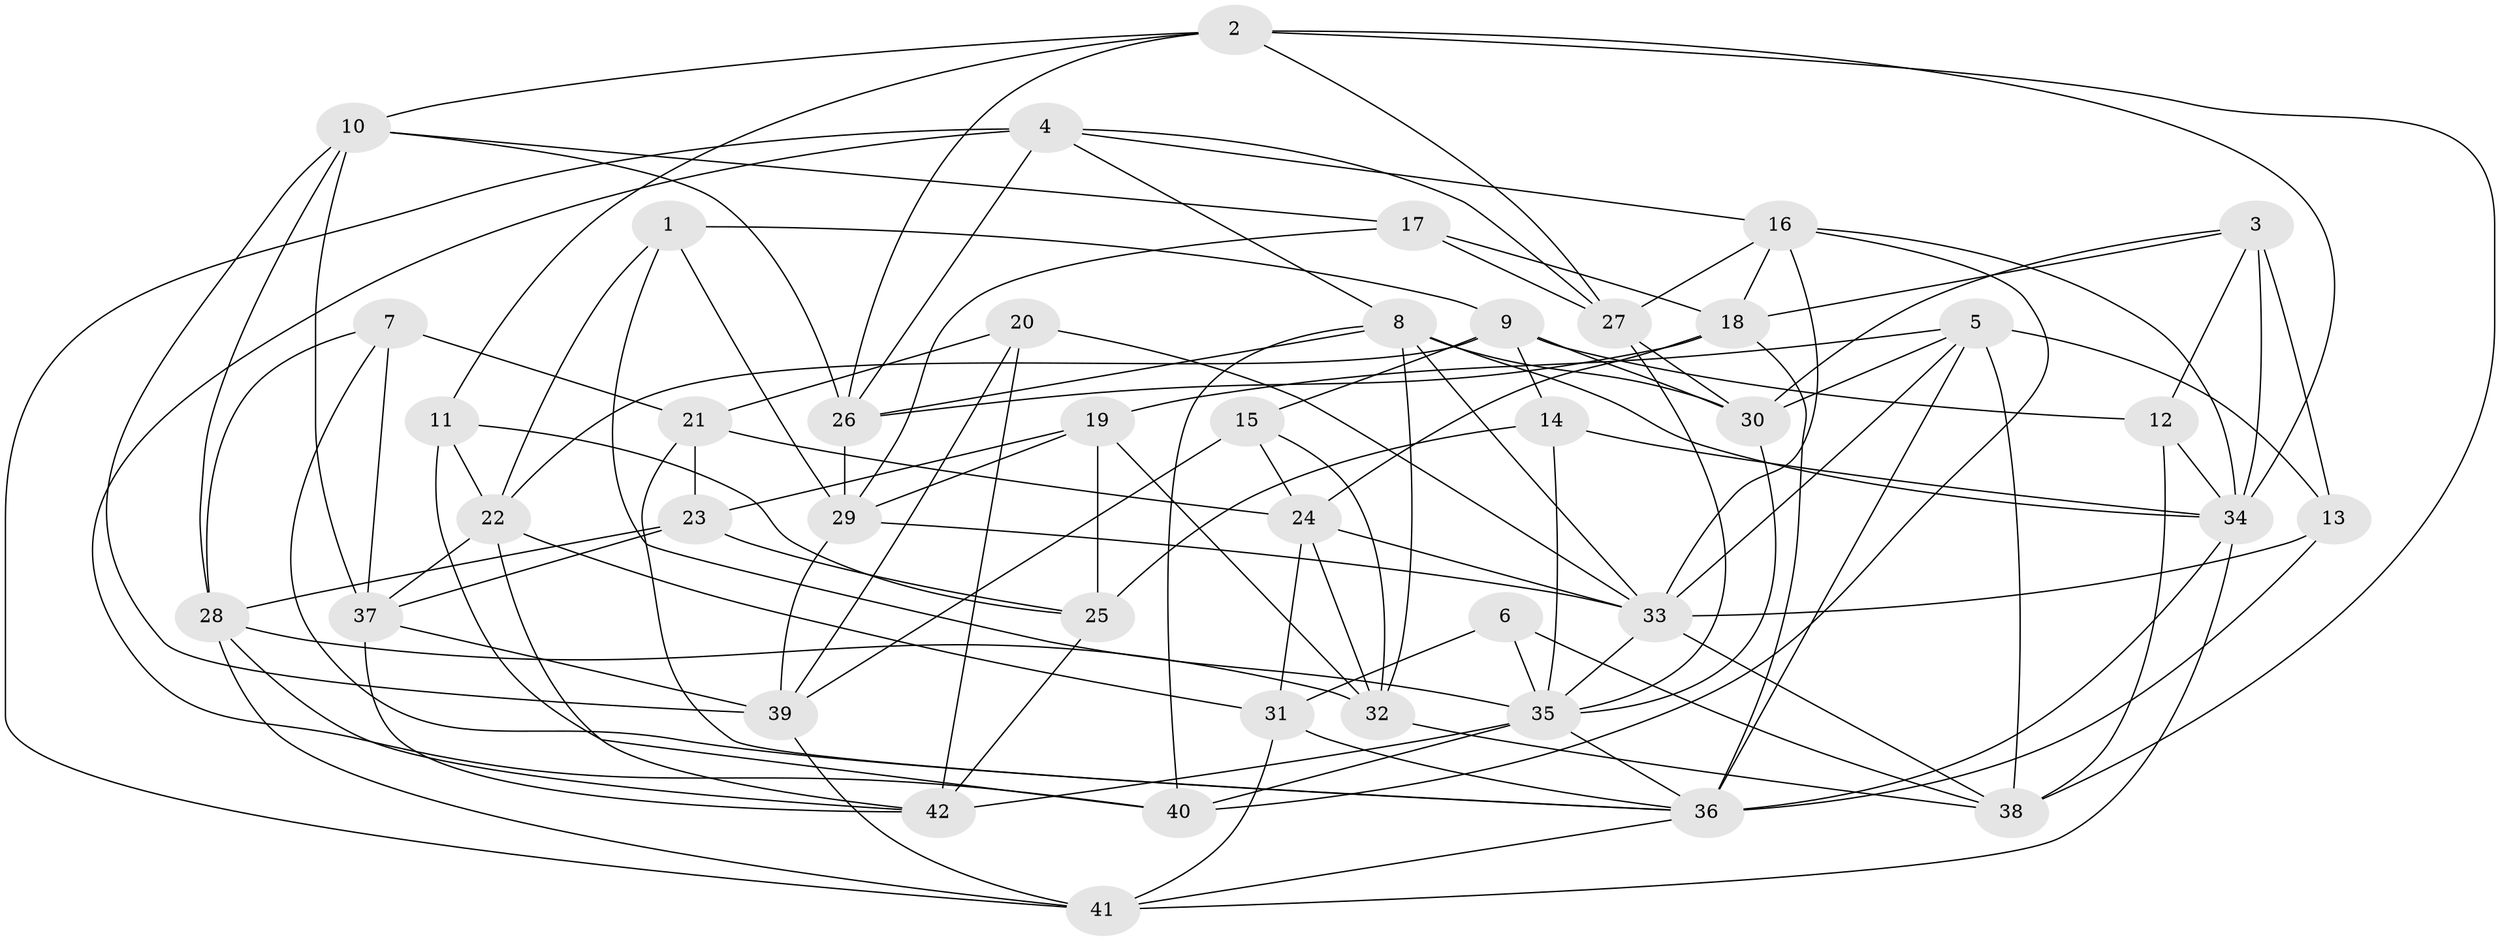 // original degree distribution, {4: 1.0}
// Generated by graph-tools (version 1.1) at 2025/26/03/09/25 03:26:58]
// undirected, 42 vertices, 118 edges
graph export_dot {
graph [start="1"]
  node [color=gray90,style=filled];
  1;
  2;
  3;
  4;
  5;
  6;
  7;
  8;
  9;
  10;
  11;
  12;
  13;
  14;
  15;
  16;
  17;
  18;
  19;
  20;
  21;
  22;
  23;
  24;
  25;
  26;
  27;
  28;
  29;
  30;
  31;
  32;
  33;
  34;
  35;
  36;
  37;
  38;
  39;
  40;
  41;
  42;
  1 -- 9 [weight=1.0];
  1 -- 22 [weight=1.0];
  1 -- 29 [weight=1.0];
  1 -- 35 [weight=1.0];
  2 -- 10 [weight=1.0];
  2 -- 11 [weight=1.0];
  2 -- 26 [weight=1.0];
  2 -- 27 [weight=1.0];
  2 -- 34 [weight=1.0];
  2 -- 38 [weight=1.0];
  3 -- 12 [weight=1.0];
  3 -- 13 [weight=1.0];
  3 -- 18 [weight=1.0];
  3 -- 30 [weight=1.0];
  3 -- 34 [weight=2.0];
  4 -- 8 [weight=1.0];
  4 -- 16 [weight=1.0];
  4 -- 26 [weight=1.0];
  4 -- 27 [weight=1.0];
  4 -- 40 [weight=1.0];
  4 -- 41 [weight=1.0];
  5 -- 13 [weight=1.0];
  5 -- 19 [weight=1.0];
  5 -- 30 [weight=1.0];
  5 -- 33 [weight=1.0];
  5 -- 36 [weight=1.0];
  5 -- 38 [weight=1.0];
  6 -- 31 [weight=2.0];
  6 -- 35 [weight=1.0];
  6 -- 38 [weight=1.0];
  7 -- 21 [weight=1.0];
  7 -- 28 [weight=1.0];
  7 -- 36 [weight=1.0];
  7 -- 37 [weight=1.0];
  8 -- 26 [weight=1.0];
  8 -- 30 [weight=1.0];
  8 -- 32 [weight=1.0];
  8 -- 33 [weight=2.0];
  8 -- 34 [weight=1.0];
  8 -- 40 [weight=1.0];
  9 -- 12 [weight=1.0];
  9 -- 14 [weight=1.0];
  9 -- 15 [weight=1.0];
  9 -- 22 [weight=1.0];
  9 -- 30 [weight=1.0];
  10 -- 17 [weight=1.0];
  10 -- 26 [weight=1.0];
  10 -- 28 [weight=1.0];
  10 -- 37 [weight=1.0];
  10 -- 39 [weight=1.0];
  11 -- 22 [weight=1.0];
  11 -- 25 [weight=1.0];
  11 -- 40 [weight=1.0];
  12 -- 34 [weight=1.0];
  12 -- 38 [weight=1.0];
  13 -- 33 [weight=1.0];
  13 -- 36 [weight=1.0];
  14 -- 25 [weight=1.0];
  14 -- 34 [weight=1.0];
  14 -- 35 [weight=1.0];
  15 -- 24 [weight=1.0];
  15 -- 32 [weight=1.0];
  15 -- 39 [weight=1.0];
  16 -- 18 [weight=1.0];
  16 -- 27 [weight=1.0];
  16 -- 33 [weight=1.0];
  16 -- 34 [weight=1.0];
  16 -- 40 [weight=1.0];
  17 -- 18 [weight=1.0];
  17 -- 27 [weight=1.0];
  17 -- 29 [weight=1.0];
  18 -- 24 [weight=1.0];
  18 -- 26 [weight=1.0];
  18 -- 36 [weight=1.0];
  19 -- 23 [weight=1.0];
  19 -- 25 [weight=2.0];
  19 -- 29 [weight=1.0];
  19 -- 32 [weight=1.0];
  20 -- 21 [weight=1.0];
  20 -- 33 [weight=1.0];
  20 -- 39 [weight=1.0];
  20 -- 42 [weight=1.0];
  21 -- 23 [weight=2.0];
  21 -- 24 [weight=1.0];
  21 -- 36 [weight=1.0];
  22 -- 31 [weight=1.0];
  22 -- 37 [weight=1.0];
  22 -- 42 [weight=1.0];
  23 -- 25 [weight=1.0];
  23 -- 28 [weight=1.0];
  23 -- 37 [weight=1.0];
  24 -- 31 [weight=1.0];
  24 -- 32 [weight=1.0];
  24 -- 33 [weight=1.0];
  25 -- 42 [weight=1.0];
  26 -- 29 [weight=1.0];
  27 -- 30 [weight=1.0];
  27 -- 35 [weight=1.0];
  28 -- 32 [weight=1.0];
  28 -- 41 [weight=1.0];
  28 -- 42 [weight=1.0];
  29 -- 33 [weight=1.0];
  29 -- 39 [weight=1.0];
  30 -- 35 [weight=1.0];
  31 -- 36 [weight=1.0];
  31 -- 41 [weight=1.0];
  32 -- 38 [weight=1.0];
  33 -- 35 [weight=1.0];
  33 -- 38 [weight=1.0];
  34 -- 36 [weight=2.0];
  34 -- 41 [weight=1.0];
  35 -- 36 [weight=1.0];
  35 -- 40 [weight=2.0];
  35 -- 42 [weight=1.0];
  36 -- 41 [weight=1.0];
  37 -- 39 [weight=1.0];
  37 -- 42 [weight=1.0];
  39 -- 41 [weight=1.0];
}
